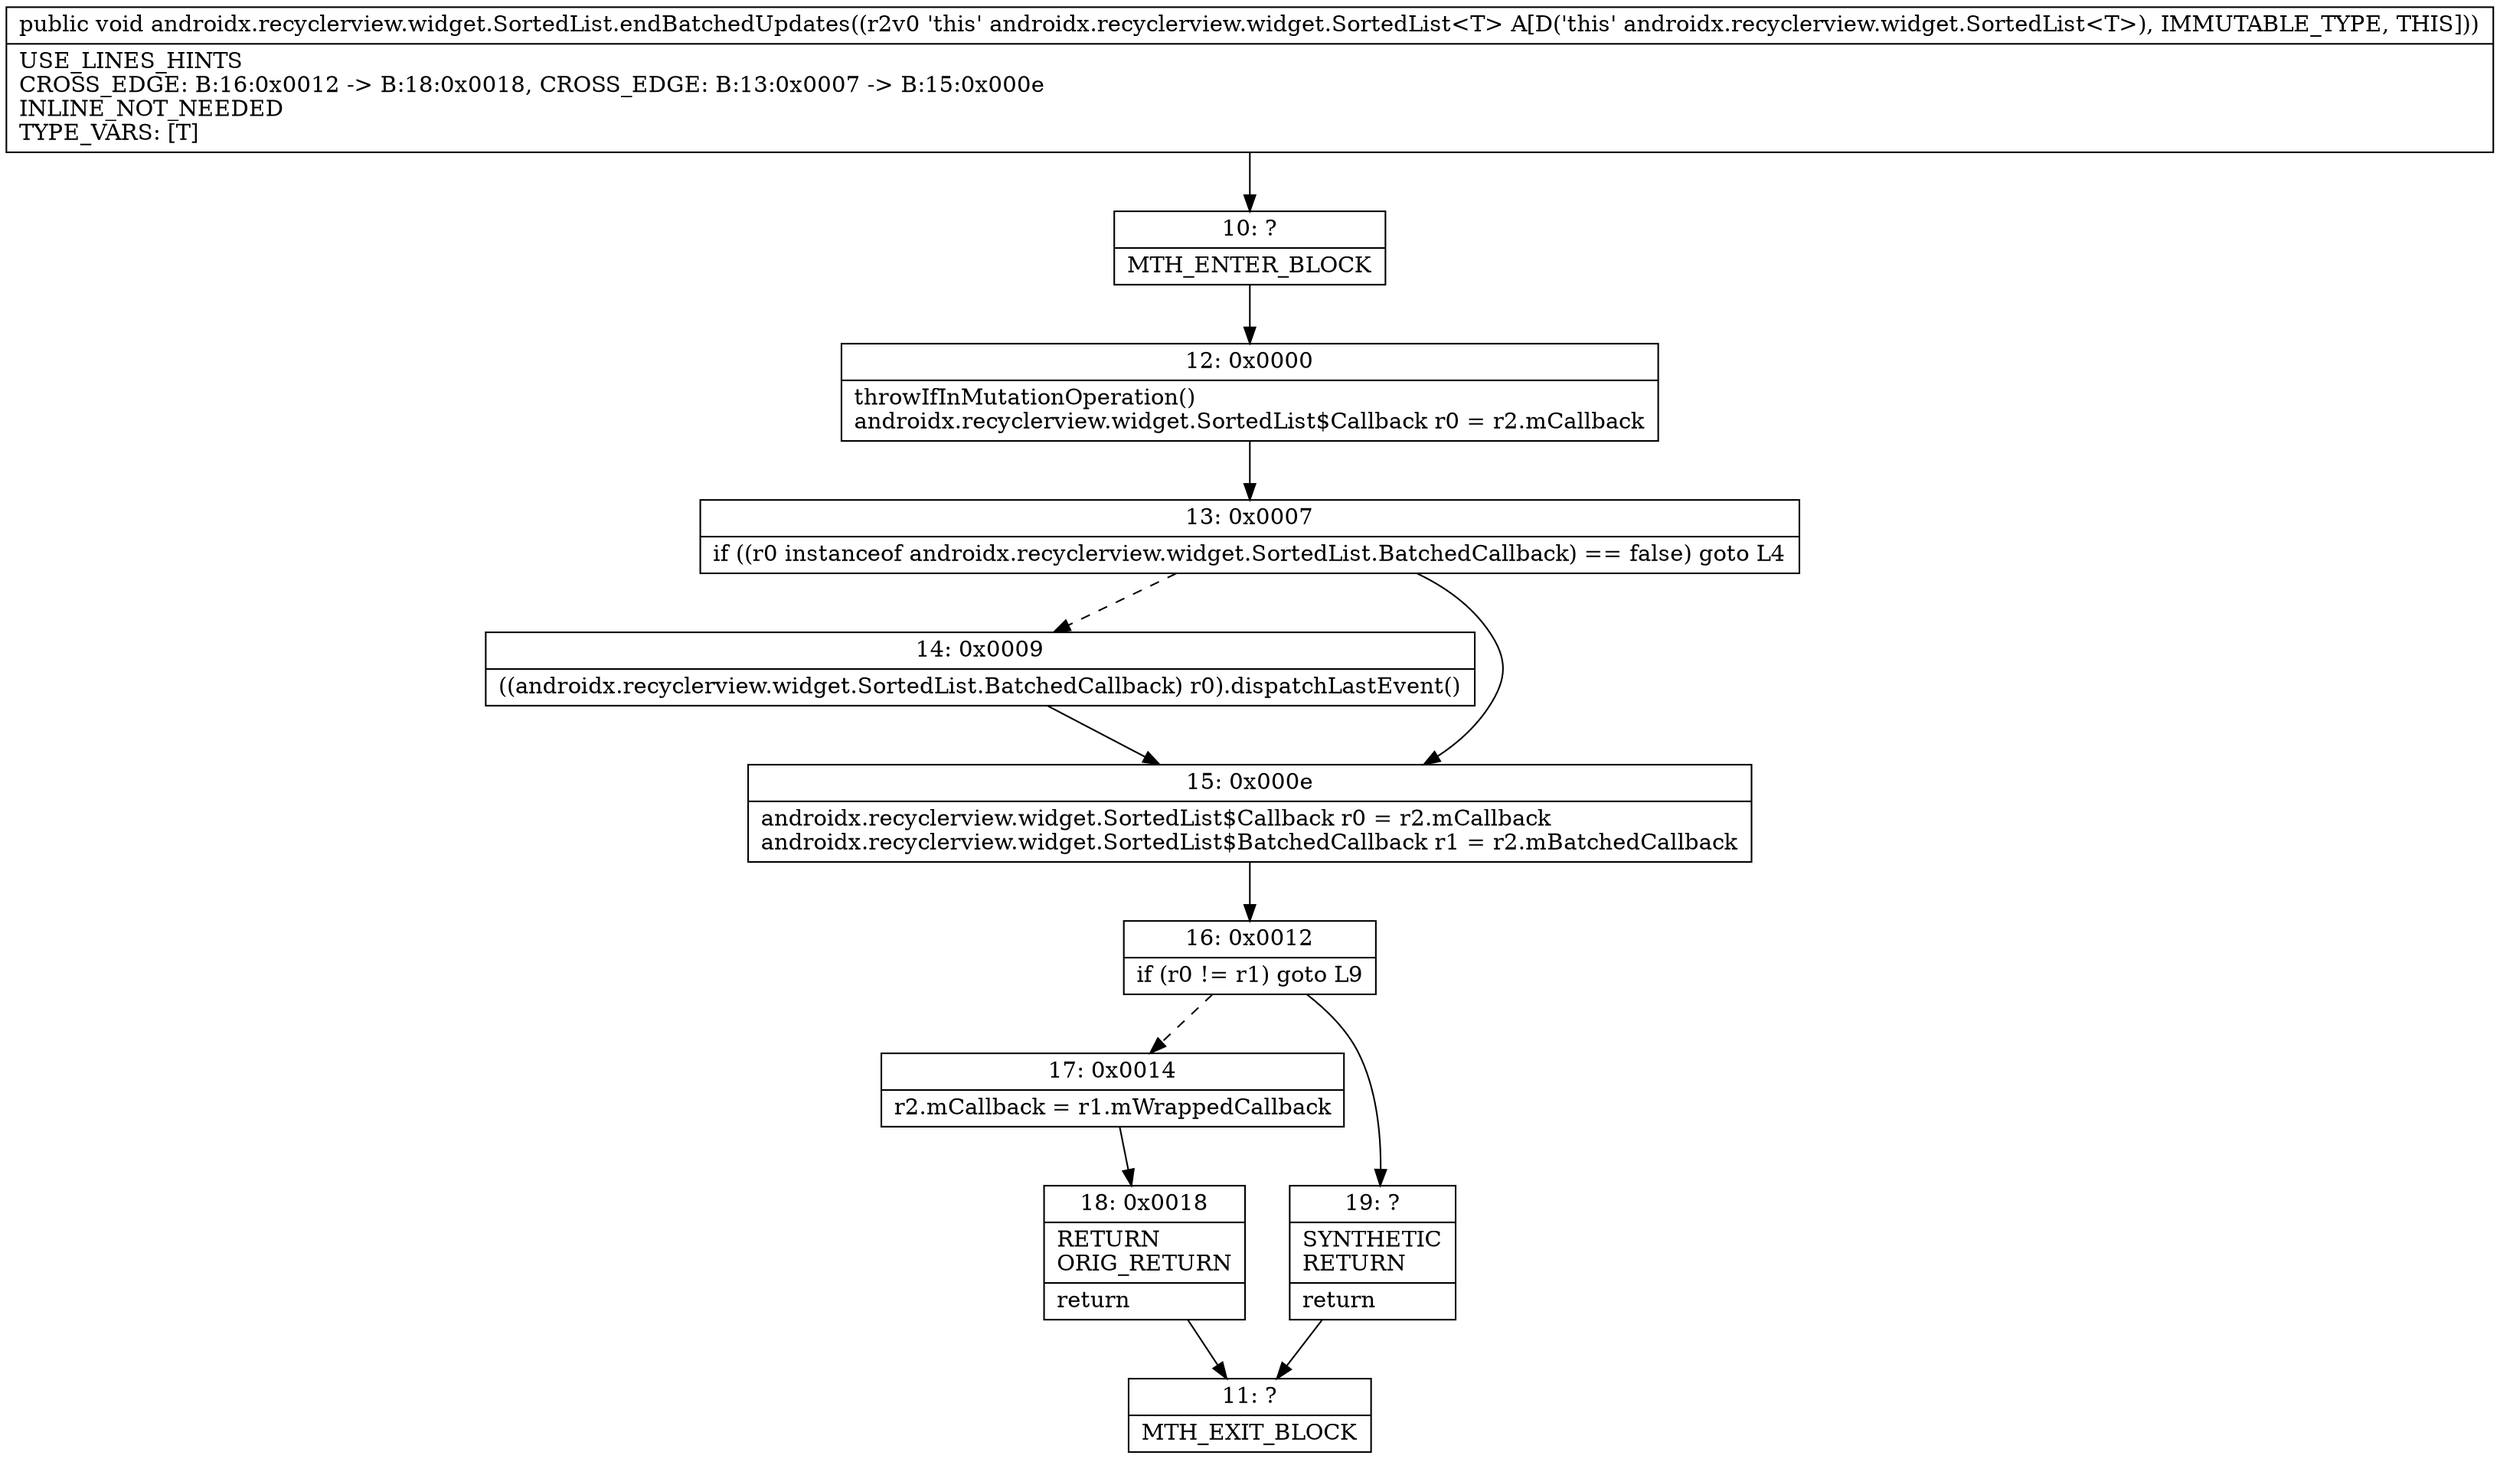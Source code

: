 digraph "CFG forandroidx.recyclerview.widget.SortedList.endBatchedUpdates()V" {
Node_10 [shape=record,label="{10\:\ ?|MTH_ENTER_BLOCK\l}"];
Node_12 [shape=record,label="{12\:\ 0x0000|throwIfInMutationOperation()\landroidx.recyclerview.widget.SortedList$Callback r0 = r2.mCallback\l}"];
Node_13 [shape=record,label="{13\:\ 0x0007|if ((r0 instanceof androidx.recyclerview.widget.SortedList.BatchedCallback) == false) goto L4\l}"];
Node_14 [shape=record,label="{14\:\ 0x0009|((androidx.recyclerview.widget.SortedList.BatchedCallback) r0).dispatchLastEvent()\l}"];
Node_15 [shape=record,label="{15\:\ 0x000e|androidx.recyclerview.widget.SortedList$Callback r0 = r2.mCallback\landroidx.recyclerview.widget.SortedList$BatchedCallback r1 = r2.mBatchedCallback\l}"];
Node_16 [shape=record,label="{16\:\ 0x0012|if (r0 != r1) goto L9\l}"];
Node_17 [shape=record,label="{17\:\ 0x0014|r2.mCallback = r1.mWrappedCallback\l}"];
Node_18 [shape=record,label="{18\:\ 0x0018|RETURN\lORIG_RETURN\l|return\l}"];
Node_11 [shape=record,label="{11\:\ ?|MTH_EXIT_BLOCK\l}"];
Node_19 [shape=record,label="{19\:\ ?|SYNTHETIC\lRETURN\l|return\l}"];
MethodNode[shape=record,label="{public void androidx.recyclerview.widget.SortedList.endBatchedUpdates((r2v0 'this' androidx.recyclerview.widget.SortedList\<T\> A[D('this' androidx.recyclerview.widget.SortedList\<T\>), IMMUTABLE_TYPE, THIS]))  | USE_LINES_HINTS\lCROSS_EDGE: B:16:0x0012 \-\> B:18:0x0018, CROSS_EDGE: B:13:0x0007 \-\> B:15:0x000e\lINLINE_NOT_NEEDED\lTYPE_VARS: [T]\l}"];
MethodNode -> Node_10;Node_10 -> Node_12;
Node_12 -> Node_13;
Node_13 -> Node_14[style=dashed];
Node_13 -> Node_15;
Node_14 -> Node_15;
Node_15 -> Node_16;
Node_16 -> Node_17[style=dashed];
Node_16 -> Node_19;
Node_17 -> Node_18;
Node_18 -> Node_11;
Node_19 -> Node_11;
}

